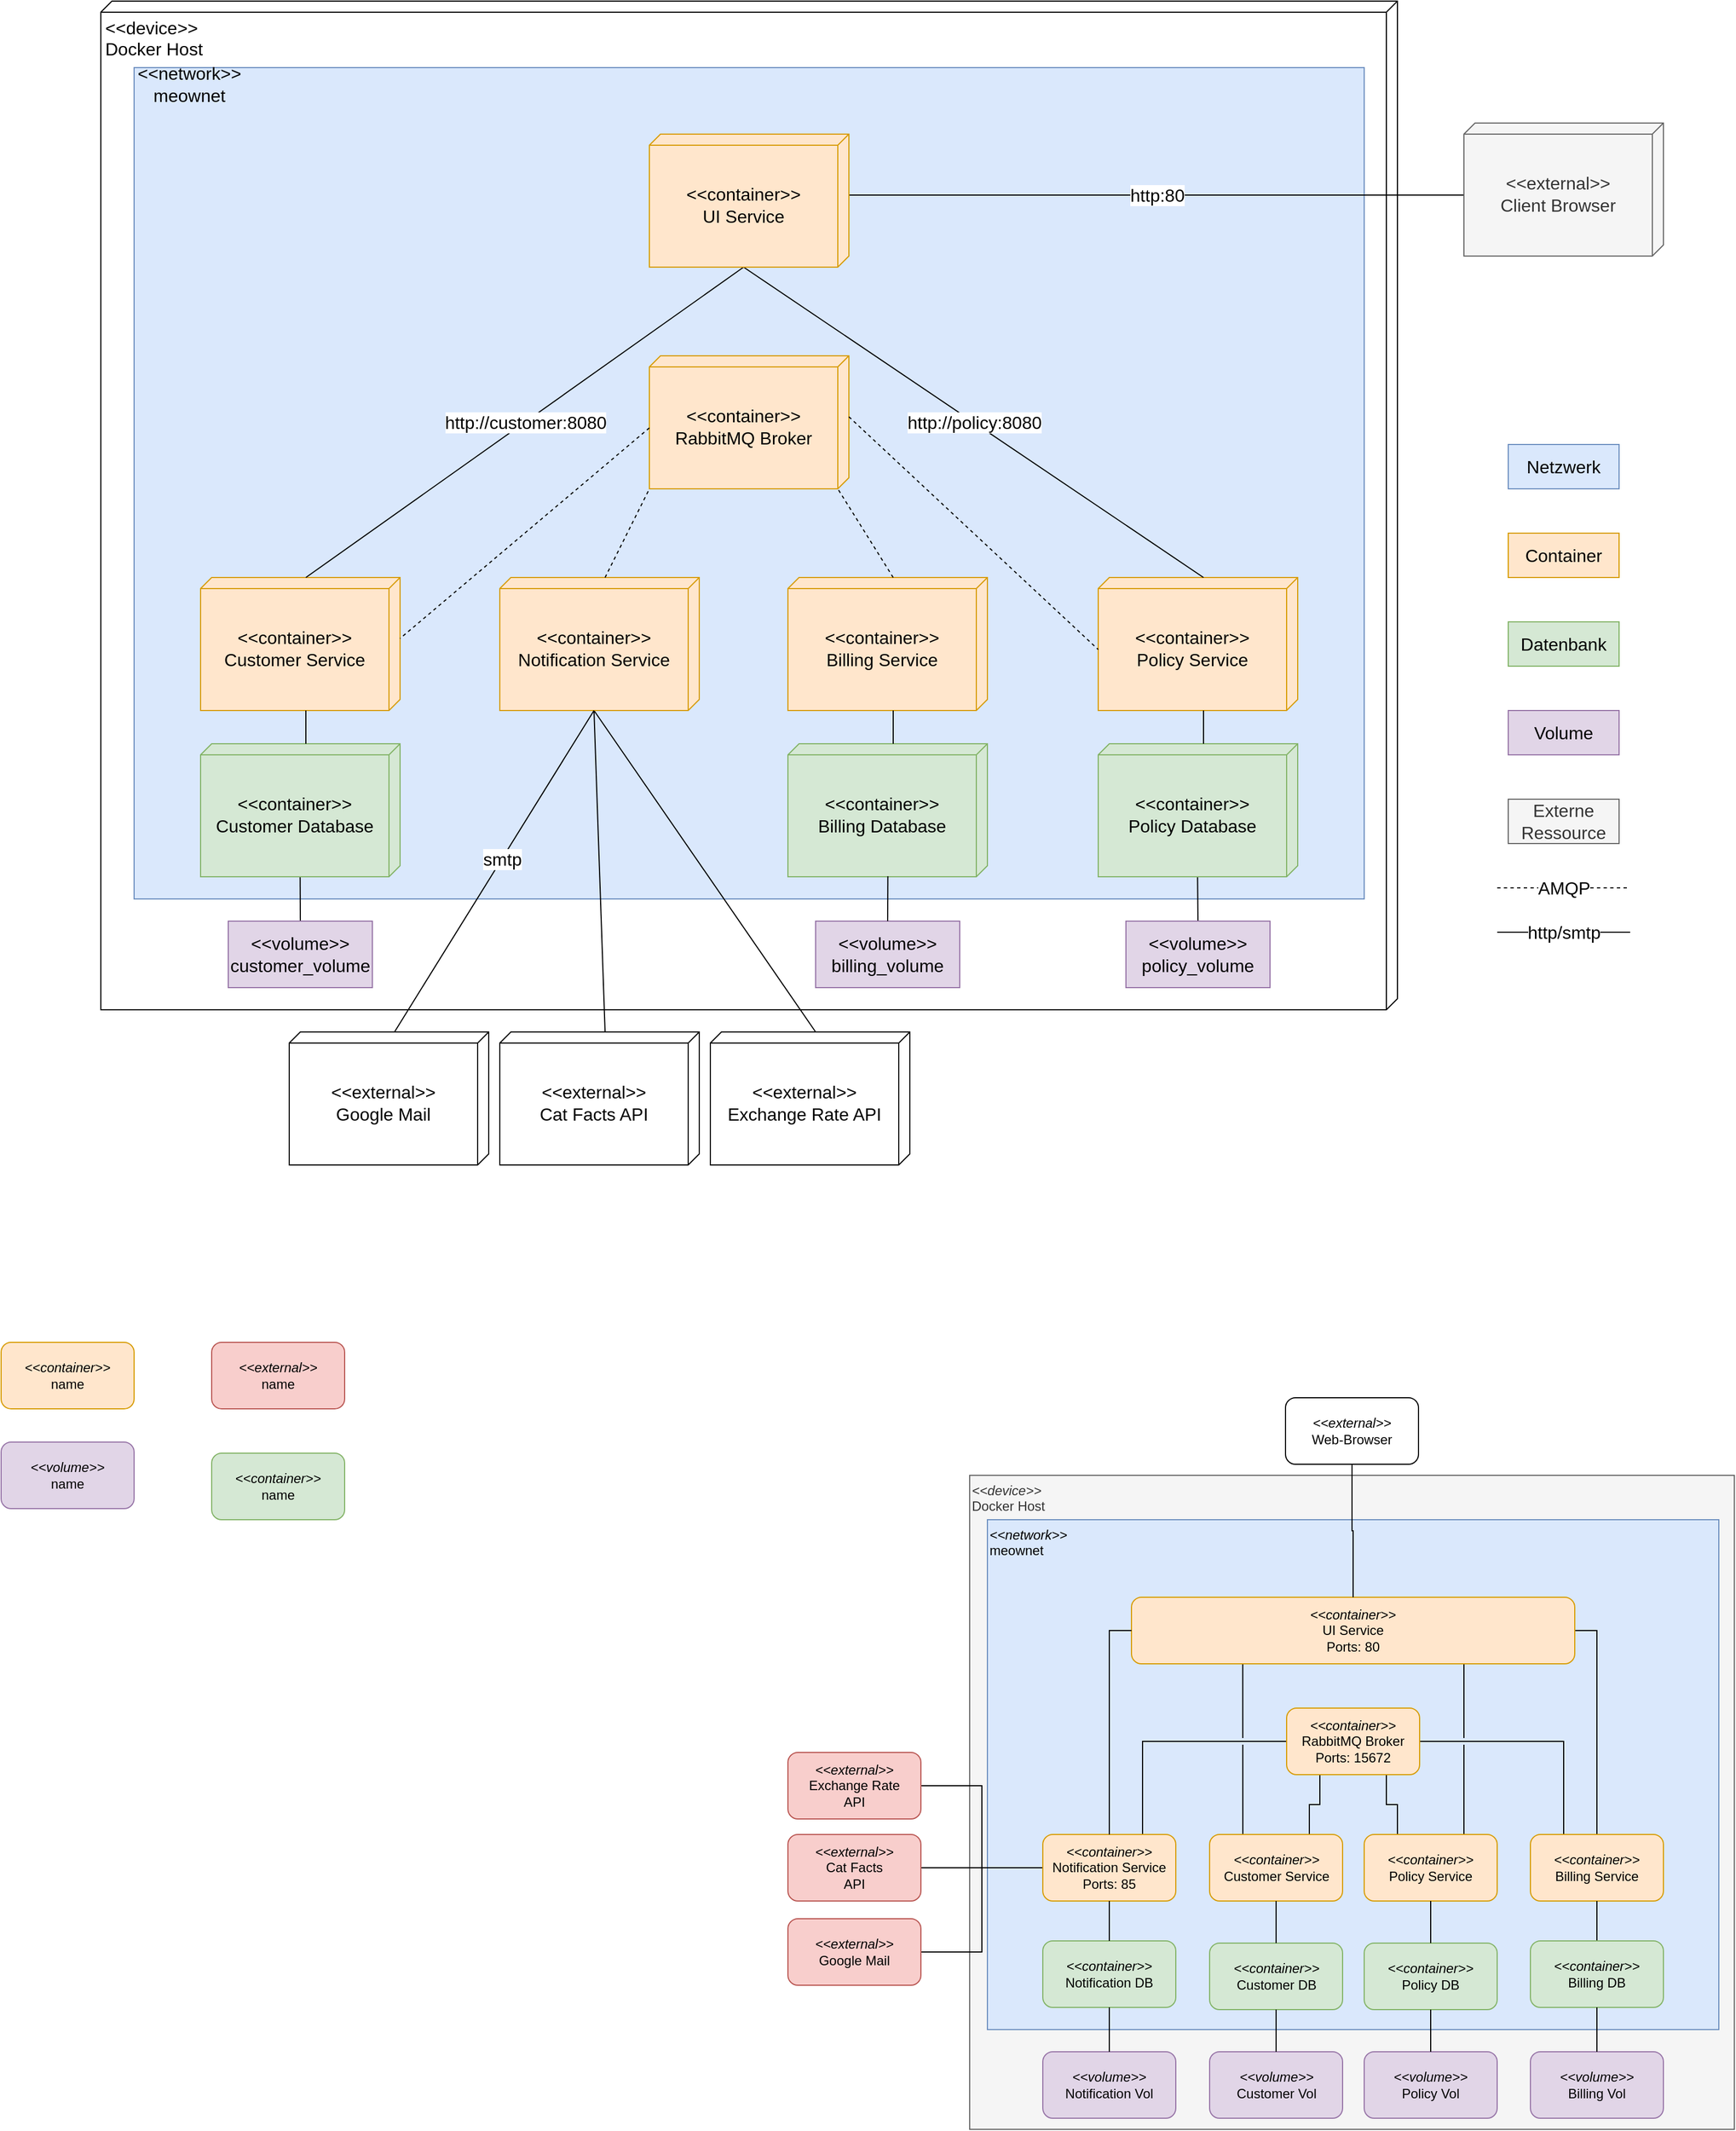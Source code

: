 <mxfile version="21.2.8" type="device">
  <diagram name="Seite-1" id="2SI9y_hgA4a-h4Z2aVPQ">
    <mxGraphModel dx="1134" dy="871" grid="1" gridSize="10" guides="1" tooltips="1" connect="1" arrows="1" fold="1" page="1" pageScale="1" pageWidth="827" pageHeight="1169" math="0" shadow="0">
      <root>
        <mxCell id="0" />
        <mxCell id="1" parent="0" />
        <mxCell id="4aGoIcInDTGEiX25J3Yb-8" value="&lt;i&gt;&amp;lt;&amp;lt;device&amp;gt;&amp;gt;&lt;/i&gt;&lt;br&gt;&lt;div style=&quot;&quot;&gt;&lt;span style=&quot;background-color: initial;&quot;&gt;Docker Host&lt;/span&gt;&lt;/div&gt;" style="rounded=0;whiteSpace=wrap;html=1;verticalAlign=top;align=left;fillColor=#f5f5f5;fontColor=#333333;strokeColor=#666666;" parent="1" vertex="1">
          <mxGeometry x="964" y="1370" width="690" height="590" as="geometry" />
        </mxCell>
        <mxCell id="4aGoIcInDTGEiX25J3Yb-9" value="&amp;lt;&amp;lt;network&amp;gt;&amp;gt;&lt;br&gt;&lt;span style=&quot;font-style: normal;&quot;&gt;meownet&lt;/span&gt;" style="rounded=0;whiteSpace=wrap;html=1;verticalAlign=top;align=left;fontStyle=2;fillColor=#dae8fc;strokeColor=#6c8ebf;" parent="1" vertex="1">
          <mxGeometry x="980" y="1410" width="660" height="460" as="geometry" />
        </mxCell>
        <mxCell id="f1e7C0dC4WR5D6wzMnL6-2" value="&amp;lt;&amp;lt;device&amp;gt;&amp;gt;&lt;br style=&quot;font-size: 16px;&quot;&gt;Docker Host" style="verticalAlign=top;align=left;spacingTop=8;spacingLeft=2;spacingRight=12;shape=cube;size=10;direction=south;fontStyle=0;html=1;whiteSpace=wrap;fontSize=16;" parent="1" vertex="1">
          <mxGeometry x="180" y="40" width="1170" height="910" as="geometry" />
        </mxCell>
        <mxCell id="f1e7C0dC4WR5D6wzMnL6-45" value="" style="group;verticalAlign=middle;fillColor=#dae8fc;strokeColor=#6c8ebf;container=0;labelPosition=left;verticalLabelPosition=middle;align=right;fontSize=16;" parent="1" vertex="1" connectable="0">
          <mxGeometry x="210" y="100" width="1110" height="750" as="geometry" />
        </mxCell>
        <mxCell id="f1e7C0dC4WR5D6wzMnL6-47" style="rounded=0;orthogonalLoop=1;jettySize=auto;html=1;exitX=0.5;exitY=0;exitDx=0;exitDy=0;entryX=1;entryY=0.501;entryDx=0;entryDy=0;entryPerimeter=0;endArrow=none;endFill=0;startSize=6;ignoreEdge=0;orthogonal=0;snapToPoint=0;fontSize=16;" parent="1" source="f1e7C0dC4WR5D6wzMnL6-33" target="f1e7C0dC4WR5D6wzMnL6-8" edge="1">
          <mxGeometry relative="1" as="geometry" />
        </mxCell>
        <mxCell id="f1e7C0dC4WR5D6wzMnL6-33" value="&amp;lt;&amp;lt;volume&amp;gt;&amp;gt;&lt;br style=&quot;font-size: 16px;&quot;&gt;customer_volume" style="rounded=0;whiteSpace=wrap;html=1;fillColor=#e1d5e7;strokeColor=#9673a6;fontSize=16;" parent="1" vertex="1">
          <mxGeometry x="295" y="870" width="130" height="60" as="geometry" />
        </mxCell>
        <mxCell id="f1e7C0dC4WR5D6wzMnL6-46" style="rounded=0;orthogonalLoop=1;jettySize=auto;html=1;exitX=0.5;exitY=0;exitDx=0;exitDy=0;entryX=1.004;entryY=0.502;entryDx=0;entryDy=0;entryPerimeter=0;endArrow=none;endFill=0;fontSize=16;" parent="1" source="f1e7C0dC4WR5D6wzMnL6-34" target="f1e7C0dC4WR5D6wzMnL6-29" edge="1">
          <mxGeometry relative="1" as="geometry" />
        </mxCell>
        <mxCell id="f1e7C0dC4WR5D6wzMnL6-34" value="&amp;lt;&amp;lt;volume&amp;gt;&amp;gt;&lt;br style=&quot;font-size: 16px;&quot;&gt;policy_volume" style="rounded=0;whiteSpace=wrap;html=1;fillColor=#e1d5e7;strokeColor=#9673a6;fontSize=16;" parent="1" vertex="1">
          <mxGeometry x="1105" y="870" width="130" height="60" as="geometry" />
        </mxCell>
        <mxCell id="f1e7C0dC4WR5D6wzMnL6-44" value="http:80" style="edgeStyle=orthogonalEdgeStyle;rounded=0;orthogonalLoop=1;jettySize=auto;html=1;exitX=0;exitY=0;exitDx=65;exitDy=180;exitPerimeter=0;endArrow=none;endFill=0;entryX=0;entryY=0;entryDx=55;entryDy=0;entryPerimeter=0;fontSize=16;" parent="1" source="f1e7C0dC4WR5D6wzMnL6-43" target="f1e7C0dC4WR5D6wzMnL6-39" edge="1">
          <mxGeometry relative="1" as="geometry">
            <mxPoint x="680" y="305" as="targetPoint" />
          </mxGeometry>
        </mxCell>
        <mxCell id="f1e7C0dC4WR5D6wzMnL6-43" value="&amp;lt;&amp;lt;external&amp;gt;&amp;gt;&lt;br style=&quot;font-size: 16px;&quot;&gt;Client Browser" style="verticalAlign=middle;align=center;spacingTop=8;spacingLeft=2;spacingRight=12;shape=cube;size=10;direction=south;fontStyle=0;html=1;whiteSpace=wrap;fillColor=#f5f5f5;fontColor=#333333;strokeColor=#666666;fontSize=16;" parent="1" vertex="1">
          <mxGeometry x="1410" y="150" width="180" height="120" as="geometry" />
        </mxCell>
        <mxCell id="vpBh4w1-Qj-DEDIS3FKt-1" value="" style="group;fontSize=16;" parent="1" vertex="1" connectable="0">
          <mxGeometry x="1450" y="440" width="100" height="360" as="geometry" />
        </mxCell>
        <mxCell id="f1e7C0dC4WR5D6wzMnL6-52" value="Netzwerk" style="rounded=0;whiteSpace=wrap;html=1;fillColor=#dae8fc;strokeColor=#6c8ebf;fontSize=16;" parent="vpBh4w1-Qj-DEDIS3FKt-1" vertex="1">
          <mxGeometry width="100" height="40" as="geometry" />
        </mxCell>
        <mxCell id="f1e7C0dC4WR5D6wzMnL6-53" value="Datenbank" style="rounded=0;whiteSpace=wrap;html=1;fillColor=#d5e8d4;strokeColor=#82b366;fontSize=16;" parent="vpBh4w1-Qj-DEDIS3FKt-1" vertex="1">
          <mxGeometry y="160" width="100" height="40" as="geometry" />
        </mxCell>
        <mxCell id="f1e7C0dC4WR5D6wzMnL6-54" value="Volume" style="rounded=0;whiteSpace=wrap;html=1;fillColor=#e1d5e7;strokeColor=#9673a6;fontSize=16;" parent="vpBh4w1-Qj-DEDIS3FKt-1" vertex="1">
          <mxGeometry y="240" width="100" height="40" as="geometry" />
        </mxCell>
        <mxCell id="f1e7C0dC4WR5D6wzMnL6-55" value="Container" style="rounded=0;whiteSpace=wrap;html=1;fillColor=#ffe6cc;strokeColor=#d79b00;fontSize=16;" parent="vpBh4w1-Qj-DEDIS3FKt-1" vertex="1">
          <mxGeometry y="80" width="100" height="40" as="geometry" />
        </mxCell>
        <mxCell id="f1e7C0dC4WR5D6wzMnL6-56" value="Externe Ressource" style="rounded=0;whiteSpace=wrap;html=1;fillColor=#f5f5f5;strokeColor=#666666;fontColor=#333333;fontSize=16;" parent="vpBh4w1-Qj-DEDIS3FKt-1" vertex="1">
          <mxGeometry y="320" width="100" height="40" as="geometry" />
        </mxCell>
        <mxCell id="f1e7C0dC4WR5D6wzMnL6-26" value="" style="group;fontSize=16;" parent="1" vertex="1" connectable="0">
          <mxGeometry x="270" y="560" width="180" height="270" as="geometry" />
        </mxCell>
        <mxCell id="f1e7C0dC4WR5D6wzMnL6-7" value="&amp;lt;&amp;lt;container&amp;gt;&amp;gt;&lt;br style=&quot;font-size: 16px;&quot;&gt;Customer Service" style="verticalAlign=middle;align=center;spacingTop=8;spacingLeft=2;spacingRight=12;shape=cube;size=10;direction=south;fontStyle=0;html=1;whiteSpace=wrap;fillColor=#ffe6cc;strokeColor=#d79b00;fontSize=16;" parent="f1e7C0dC4WR5D6wzMnL6-26" vertex="1">
          <mxGeometry width="180" height="120" as="geometry" />
        </mxCell>
        <mxCell id="f1e7C0dC4WR5D6wzMnL6-8" value="&amp;lt;&amp;lt;container&amp;gt;&amp;gt;&lt;br style=&quot;font-size: 16px;&quot;&gt;Customer Database" style="verticalAlign=middle;align=center;spacingTop=8;spacingLeft=2;spacingRight=12;shape=cube;size=10;direction=south;fontStyle=0;html=1;whiteSpace=wrap;fillColor=#d5e8d4;strokeColor=#82b366;fontSize=16;" parent="f1e7C0dC4WR5D6wzMnL6-26" vertex="1">
          <mxGeometry y="150" width="180" height="120" as="geometry" />
        </mxCell>
        <mxCell id="f1e7C0dC4WR5D6wzMnL6-24" value="" style="endArrow=none;html=1;rounded=0;exitX=0;exitY=0;exitDx=0;exitDy=85;exitPerimeter=0;fontSize=16;" parent="f1e7C0dC4WR5D6wzMnL6-26" source="f1e7C0dC4WR5D6wzMnL6-8" edge="1">
          <mxGeometry width="50" height="50" relative="1" as="geometry">
            <mxPoint x="110" y="380" as="sourcePoint" />
            <mxPoint x="95" y="120" as="targetPoint" />
          </mxGeometry>
        </mxCell>
        <mxCell id="f1e7C0dC4WR5D6wzMnL6-27" value="" style="group;fontSize=16;" parent="1" vertex="1" connectable="0">
          <mxGeometry x="1080" y="560" width="180" height="270" as="geometry" />
        </mxCell>
        <mxCell id="f1e7C0dC4WR5D6wzMnL6-28" value="&amp;lt;&amp;lt;container&amp;gt;&amp;gt;&lt;br style=&quot;font-size: 16px;&quot;&gt;Policy Service" style="verticalAlign=middle;align=center;spacingTop=8;spacingLeft=2;spacingRight=12;shape=cube;size=10;direction=south;fontStyle=0;html=1;whiteSpace=wrap;fillColor=#ffe6cc;strokeColor=#d79b00;fontSize=16;" parent="f1e7C0dC4WR5D6wzMnL6-27" vertex="1">
          <mxGeometry width="180" height="120" as="geometry" />
        </mxCell>
        <mxCell id="f1e7C0dC4WR5D6wzMnL6-29" value="&amp;lt;&amp;lt;container&amp;gt;&amp;gt;&lt;br style=&quot;font-size: 16px;&quot;&gt;Policy Database" style="verticalAlign=middle;align=center;spacingTop=8;spacingLeft=2;spacingRight=12;shape=cube;size=10;direction=south;fontStyle=0;html=1;whiteSpace=wrap;fillColor=#d5e8d4;strokeColor=#82b366;fontSize=16;" parent="f1e7C0dC4WR5D6wzMnL6-27" vertex="1">
          <mxGeometry y="150" width="180" height="120" as="geometry" />
        </mxCell>
        <mxCell id="f1e7C0dC4WR5D6wzMnL6-30" value="" style="endArrow=none;html=1;rounded=0;exitX=0;exitY=0;exitDx=0;exitDy=85;exitPerimeter=0;fontSize=16;" parent="f1e7C0dC4WR5D6wzMnL6-27" source="f1e7C0dC4WR5D6wzMnL6-29" edge="1">
          <mxGeometry width="50" height="50" relative="1" as="geometry">
            <mxPoint x="110" y="380" as="sourcePoint" />
            <mxPoint x="95" y="120" as="targetPoint" />
          </mxGeometry>
        </mxCell>
        <mxCell id="f1e7C0dC4WR5D6wzMnL6-40" value="http://customer:8080" style="orthogonalLoop=1;jettySize=auto;html=1;exitX=0;exitY=0;exitDx=120;exitDy=95;exitPerimeter=0;entryX=0;entryY=0;entryDx=0;entryDy=85;entryPerimeter=0;rounded=0;endArrow=none;endFill=0;fontSize=16;" parent="1" source="f1e7C0dC4WR5D6wzMnL6-39" target="f1e7C0dC4WR5D6wzMnL6-7" edge="1">
          <mxGeometry relative="1" as="geometry" />
        </mxCell>
        <mxCell id="f1e7C0dC4WR5D6wzMnL6-41" value="http://policy:8080" style="rounded=0;orthogonalLoop=1;jettySize=auto;html=1;exitX=0;exitY=0;exitDx=120;exitDy=95;exitPerimeter=0;entryX=0;entryY=0;entryDx=0;entryDy=85;entryPerimeter=0;endArrow=none;endFill=0;fontSize=16;" parent="1" source="f1e7C0dC4WR5D6wzMnL6-39" target="f1e7C0dC4WR5D6wzMnL6-28" edge="1">
          <mxGeometry relative="1" as="geometry" />
        </mxCell>
        <mxCell id="f1e7C0dC4WR5D6wzMnL6-39" value="&amp;lt;&amp;lt;container&amp;gt;&amp;gt;&lt;br style=&quot;font-size: 16px;&quot;&gt;UI Service" style="verticalAlign=middle;align=center;spacingTop=8;spacingLeft=2;spacingRight=12;shape=cube;size=10;direction=south;fontStyle=0;html=1;whiteSpace=wrap;fillColor=#ffe6cc;strokeColor=#d79b00;fontSize=16;" parent="1" vertex="1">
          <mxGeometry x="675" y="160" width="180" height="120" as="geometry" />
        </mxCell>
        <mxCell id="vpBh4w1-Qj-DEDIS3FKt-3" value="&amp;lt;&amp;lt;container&amp;gt;&amp;gt;&lt;br style=&quot;font-size: 16px;&quot;&gt;RabbitMQ Broker" style="verticalAlign=middle;align=center;spacingTop=8;spacingLeft=2;spacingRight=12;shape=cube;size=10;direction=south;fontStyle=0;html=1;whiteSpace=wrap;fillColor=#ffe6cc;strokeColor=#d79b00;fontSize=16;" parent="1" vertex="1">
          <mxGeometry x="675" y="360" width="180" height="120" as="geometry" />
        </mxCell>
        <mxCell id="vpBh4w1-Qj-DEDIS3FKt-6" value="" style="endArrow=none;html=1;rounded=0;exitX=0;exitY=0;exitDx=65;exitDy=180;exitPerimeter=0;entryX=0;entryY=0;entryDx=55;entryDy=0;entryPerimeter=0;dashed=1;fontSize=16;" parent="1" source="vpBh4w1-Qj-DEDIS3FKt-3" target="f1e7C0dC4WR5D6wzMnL6-7" edge="1">
          <mxGeometry width="50" height="50" relative="1" as="geometry">
            <mxPoint x="1020" y="580" as="sourcePoint" />
            <mxPoint x="1070" y="530" as="targetPoint" />
          </mxGeometry>
        </mxCell>
        <mxCell id="vpBh4w1-Qj-DEDIS3FKt-7" value="" style="endArrow=none;html=1;rounded=0;exitX=0;exitY=0;exitDx=55;exitDy=0;exitPerimeter=0;entryX=0;entryY=0;entryDx=65;entryDy=180;entryPerimeter=0;dashed=1;fontSize=16;" parent="1" source="vpBh4w1-Qj-DEDIS3FKt-3" target="f1e7C0dC4WR5D6wzMnL6-28" edge="1">
          <mxGeometry width="50" height="50" relative="1" as="geometry">
            <mxPoint x="1020" y="580" as="sourcePoint" />
            <mxPoint x="1070" y="530" as="targetPoint" />
          </mxGeometry>
        </mxCell>
        <mxCell id="4aGoIcInDTGEiX25J3Yb-3" style="rounded=0;orthogonalLoop=1;jettySize=auto;html=1;exitX=0;exitY=0;exitDx=120;exitDy=95;exitPerimeter=0;entryX=0;entryY=0;entryDx=0;entryDy=85;entryPerimeter=0;endArrow=none;endFill=0;" parent="1" source="vpBh4w1-Qj-DEDIS3FKt-9" target="4aGoIcInDTGEiX25J3Yb-1" edge="1">
          <mxGeometry relative="1" as="geometry" />
        </mxCell>
        <mxCell id="4aGoIcInDTGEiX25J3Yb-4" style="rounded=0;orthogonalLoop=1;jettySize=auto;html=1;exitX=0;exitY=0;exitDx=120;exitDy=95;exitPerimeter=0;entryX=0;entryY=0;entryDx=0;entryDy=85;entryPerimeter=0;endArrow=none;endFill=0;" parent="1" source="vpBh4w1-Qj-DEDIS3FKt-9" target="4aGoIcInDTGEiX25J3Yb-2" edge="1">
          <mxGeometry relative="1" as="geometry" />
        </mxCell>
        <mxCell id="vpBh4w1-Qj-DEDIS3FKt-9" value="&amp;lt;&amp;lt;container&amp;gt;&amp;gt;&lt;br style=&quot;font-size: 16px;&quot;&gt;Notification Service" style="verticalAlign=middle;align=center;spacingTop=8;spacingLeft=2;spacingRight=12;shape=cube;size=10;direction=south;fontStyle=0;html=1;whiteSpace=wrap;fillColor=#ffe6cc;strokeColor=#d79b00;fontSize=16;" parent="1" vertex="1">
          <mxGeometry x="540" y="560" width="180" height="120" as="geometry" />
        </mxCell>
        <mxCell id="vpBh4w1-Qj-DEDIS3FKt-10" value="" style="group;fontSize=16;" parent="1" vertex="1" connectable="0">
          <mxGeometry x="800" y="560" width="180" height="270" as="geometry" />
        </mxCell>
        <mxCell id="vpBh4w1-Qj-DEDIS3FKt-11" value="&amp;lt;&amp;lt;container&amp;gt;&amp;gt;&lt;br style=&quot;font-size: 16px;&quot;&gt;Billing Service" style="verticalAlign=middle;align=center;spacingTop=8;spacingLeft=2;spacingRight=12;shape=cube;size=10;direction=south;fontStyle=0;html=1;whiteSpace=wrap;fillColor=#ffe6cc;strokeColor=#d79b00;fontSize=16;" parent="vpBh4w1-Qj-DEDIS3FKt-10" vertex="1">
          <mxGeometry width="180" height="120" as="geometry" />
        </mxCell>
        <mxCell id="vpBh4w1-Qj-DEDIS3FKt-12" value="&amp;lt;&amp;lt;container&amp;gt;&amp;gt;&lt;br style=&quot;font-size: 16px;&quot;&gt;Billing Database" style="verticalAlign=middle;align=center;spacingTop=8;spacingLeft=2;spacingRight=12;shape=cube;size=10;direction=south;fontStyle=0;html=1;whiteSpace=wrap;fillColor=#d5e8d4;strokeColor=#82b366;fontSize=16;" parent="vpBh4w1-Qj-DEDIS3FKt-10" vertex="1">
          <mxGeometry y="150" width="180" height="120" as="geometry" />
        </mxCell>
        <mxCell id="vpBh4w1-Qj-DEDIS3FKt-13" value="" style="endArrow=none;html=1;rounded=0;exitX=0;exitY=0;exitDx=0;exitDy=85;exitPerimeter=0;fontSize=16;" parent="vpBh4w1-Qj-DEDIS3FKt-10" source="vpBh4w1-Qj-DEDIS3FKt-12" edge="1">
          <mxGeometry width="50" height="50" relative="1" as="geometry">
            <mxPoint x="110" y="380" as="sourcePoint" />
            <mxPoint x="95" y="120" as="targetPoint" />
          </mxGeometry>
        </mxCell>
        <mxCell id="vpBh4w1-Qj-DEDIS3FKt-14" value="" style="endArrow=none;html=1;rounded=0;entryX=1;entryY=1;entryDx=0;entryDy=0;entryPerimeter=0;exitX=0;exitY=0;exitDx=0;exitDy=85;exitPerimeter=0;dashed=1;fontSize=16;" parent="1" source="vpBh4w1-Qj-DEDIS3FKt-9" target="vpBh4w1-Qj-DEDIS3FKt-3" edge="1">
          <mxGeometry width="50" height="50" relative="1" as="geometry">
            <mxPoint x="1050" y="720" as="sourcePoint" />
            <mxPoint x="1100" y="670" as="targetPoint" />
            <Array as="points" />
          </mxGeometry>
        </mxCell>
        <mxCell id="vpBh4w1-Qj-DEDIS3FKt-15" value="" style="endArrow=none;html=1;rounded=0;entryX=0;entryY=0;entryDx=120.0;entryDy=10;entryPerimeter=0;exitX=0;exitY=0;exitDx=0;exitDy=85;exitPerimeter=0;dashed=1;fontSize=16;" parent="1" source="vpBh4w1-Qj-DEDIS3FKt-11" target="vpBh4w1-Qj-DEDIS3FKt-3" edge="1">
          <mxGeometry width="50" height="50" relative="1" as="geometry">
            <mxPoint x="1050" y="720" as="sourcePoint" />
            <mxPoint x="1100" y="670" as="targetPoint" />
          </mxGeometry>
        </mxCell>
        <mxCell id="vpBh4w1-Qj-DEDIS3FKt-18" value="http/smtp" style="rounded=0;orthogonalLoop=1;jettySize=auto;html=1;endArrow=none;endFill=0;fontSize=16;" parent="1" edge="1">
          <mxGeometry relative="1" as="geometry">
            <mxPoint x="1440" y="880" as="sourcePoint" />
            <mxPoint x="1560" y="880" as="targetPoint" />
          </mxGeometry>
        </mxCell>
        <mxCell id="vpBh4w1-Qj-DEDIS3FKt-19" value="AMQP" style="rounded=0;orthogonalLoop=1;jettySize=auto;html=1;endArrow=none;endFill=0;dashed=1;fontSize=16;" parent="1" edge="1">
          <mxGeometry relative="1" as="geometry">
            <mxPoint x="1440" y="840" as="sourcePoint" />
            <mxPoint x="1560" y="840" as="targetPoint" />
          </mxGeometry>
        </mxCell>
        <mxCell id="vpBh4w1-Qj-DEDIS3FKt-20" value="&amp;lt;&amp;lt;volume&amp;gt;&amp;gt;&lt;br style=&quot;font-size: 16px;&quot;&gt;billing_volume" style="rounded=0;whiteSpace=wrap;html=1;fillColor=#e1d5e7;strokeColor=#9673a6;fontSize=16;" parent="1" vertex="1">
          <mxGeometry x="825" y="870" width="130" height="60" as="geometry" />
        </mxCell>
        <mxCell id="vpBh4w1-Qj-DEDIS3FKt-21" value="" style="endArrow=none;html=1;rounded=0;exitX=0.5;exitY=0;exitDx=0;exitDy=0;entryX=0.996;entryY=0.499;entryDx=0;entryDy=0;entryPerimeter=0;fontSize=16;" parent="1" source="vpBh4w1-Qj-DEDIS3FKt-20" target="vpBh4w1-Qj-DEDIS3FKt-12" edge="1">
          <mxGeometry width="50" height="50" relative="1" as="geometry">
            <mxPoint x="1030" y="670" as="sourcePoint" />
            <mxPoint x="1080" y="620" as="targetPoint" />
          </mxGeometry>
        </mxCell>
        <mxCell id="vpBh4w1-Qj-DEDIS3FKt-22" value="&amp;lt;&amp;lt;external&amp;gt;&amp;gt;&lt;br style=&quot;font-size: 16px;&quot;&gt;Google Mail" style="verticalAlign=middle;align=center;spacingTop=8;spacingLeft=2;spacingRight=12;shape=cube;size=10;direction=south;fontStyle=0;html=1;whiteSpace=wrap;fontSize=16;" parent="1" vertex="1">
          <mxGeometry x="350" y="970" width="180" height="120" as="geometry" />
        </mxCell>
        <mxCell id="vpBh4w1-Qj-DEDIS3FKt-23" value="" style="endArrow=none;html=1;rounded=0;exitX=0;exitY=0;exitDx=0;exitDy=85;exitPerimeter=0;entryX=0;entryY=0;entryDx=120;entryDy=95;entryPerimeter=0;fontSize=16;" parent="1" source="vpBh4w1-Qj-DEDIS3FKt-22" target="vpBh4w1-Qj-DEDIS3FKt-9" edge="1">
          <mxGeometry width="50" height="50" relative="1" as="geometry">
            <mxPoint x="1030" y="740" as="sourcePoint" />
            <mxPoint x="1080" y="690" as="targetPoint" />
          </mxGeometry>
        </mxCell>
        <mxCell id="vpBh4w1-Qj-DEDIS3FKt-24" value="smtp" style="edgeLabel;html=1;align=center;verticalAlign=middle;resizable=0;points=[];fontSize=16;" parent="vpBh4w1-Qj-DEDIS3FKt-23" vertex="1" connectable="0">
          <mxGeometry x="0.084" y="1" relative="1" as="geometry">
            <mxPoint y="1" as="offset" />
          </mxGeometry>
        </mxCell>
        <mxCell id="2MZ5Zi92G6Qlqgab8VsD-1" value="&amp;lt;&amp;lt;network&amp;gt;&amp;gt;&lt;br style=&quot;font-size: 16px;&quot;&gt;meownet" style="text;html=1;strokeColor=none;fillColor=none;align=center;verticalAlign=middle;whiteSpace=wrap;rounded=0;fontSize=16;" parent="1" vertex="1">
          <mxGeometry x="230" y="100" width="60" height="30" as="geometry" />
        </mxCell>
        <mxCell id="4aGoIcInDTGEiX25J3Yb-1" value="&amp;lt;&amp;lt;external&amp;gt;&amp;gt;&lt;br style=&quot;font-size: 16px;&quot;&gt;Cat Facts API" style="verticalAlign=middle;align=center;spacingTop=8;spacingLeft=2;spacingRight=12;shape=cube;size=10;direction=south;fontStyle=0;html=1;whiteSpace=wrap;fontSize=16;" parent="1" vertex="1">
          <mxGeometry x="540" y="970" width="180" height="120" as="geometry" />
        </mxCell>
        <mxCell id="4aGoIcInDTGEiX25J3Yb-2" value="&amp;lt;&amp;lt;external&amp;gt;&amp;gt;&lt;br style=&quot;font-size: 16px;&quot;&gt;Exchange Rate API" style="verticalAlign=middle;align=center;spacingTop=8;spacingLeft=2;spacingRight=12;shape=cube;size=10;direction=south;fontStyle=0;html=1;whiteSpace=wrap;fontSize=16;" parent="1" vertex="1">
          <mxGeometry x="730" y="970" width="180" height="120" as="geometry" />
        </mxCell>
        <mxCell id="4aGoIcInDTGEiX25J3Yb-5" value="&lt;i&gt;&amp;lt;&amp;lt;container&amp;gt;&amp;gt;&lt;/i&gt;&lt;br&gt;name" style="rounded=1;whiteSpace=wrap;html=1;fillColor=#ffe6cc;strokeColor=#d79b00;" parent="1" vertex="1">
          <mxGeometry x="90" y="1250" width="120" height="60" as="geometry" />
        </mxCell>
        <mxCell id="4aGoIcInDTGEiX25J3Yb-6" value="&lt;i&gt;&amp;lt;&amp;lt;volume&amp;gt;&amp;gt;&lt;/i&gt;&lt;br&gt;name" style="rounded=1;whiteSpace=wrap;html=1;fillColor=#e1d5e7;strokeColor=#9673a6;" parent="1" vertex="1">
          <mxGeometry x="90" y="1340" width="120" height="60" as="geometry" />
        </mxCell>
        <mxCell id="4aGoIcInDTGEiX25J3Yb-7" value="&lt;i&gt;&amp;lt;&amp;lt;external&amp;gt;&amp;gt;&lt;/i&gt;&lt;br&gt;name" style="rounded=1;whiteSpace=wrap;html=1;fillColor=#f8cecc;strokeColor=#b85450;" parent="1" vertex="1">
          <mxGeometry x="280" y="1250" width="120" height="60" as="geometry" />
        </mxCell>
        <mxCell id="FZPOp7BW7CTpx6a_k1Ro-21" style="edgeStyle=orthogonalEdgeStyle;rounded=0;orthogonalLoop=1;jettySize=auto;html=1;exitX=0;exitY=0.5;exitDx=0;exitDy=0;entryX=0.75;entryY=0;entryDx=0;entryDy=0;endArrow=none;endFill=0;jumpStyle=gap;" edge="1" parent="1" source="4aGoIcInDTGEiX25J3Yb-14" target="4aGoIcInDTGEiX25J3Yb-16">
          <mxGeometry relative="1" as="geometry" />
        </mxCell>
        <mxCell id="FZPOp7BW7CTpx6a_k1Ro-22" style="edgeStyle=orthogonalEdgeStyle;rounded=0;orthogonalLoop=1;jettySize=auto;html=1;exitX=1;exitY=0.5;exitDx=0;exitDy=0;entryX=0.25;entryY=0;entryDx=0;entryDy=0;endArrow=none;endFill=0;" edge="1" parent="1" source="4aGoIcInDTGEiX25J3Yb-14" target="4aGoIcInDTGEiX25J3Yb-10">
          <mxGeometry relative="1" as="geometry" />
        </mxCell>
        <mxCell id="FZPOp7BW7CTpx6a_k1Ro-23" style="rounded=0;orthogonalLoop=1;jettySize=auto;html=1;exitX=0.25;exitY=1;exitDx=0;exitDy=0;entryX=0.75;entryY=0;entryDx=0;entryDy=0;endArrow=none;endFill=0;edgeStyle=orthogonalEdgeStyle;" edge="1" parent="1" source="4aGoIcInDTGEiX25J3Yb-14" target="4aGoIcInDTGEiX25J3Yb-11">
          <mxGeometry relative="1" as="geometry" />
        </mxCell>
        <mxCell id="FZPOp7BW7CTpx6a_k1Ro-25" style="rounded=0;orthogonalLoop=1;jettySize=auto;html=1;exitX=0.75;exitY=1;exitDx=0;exitDy=0;entryX=0.25;entryY=0;entryDx=0;entryDy=0;endArrow=none;endFill=0;edgeStyle=orthogonalEdgeStyle;" edge="1" parent="1" source="4aGoIcInDTGEiX25J3Yb-14" target="4aGoIcInDTGEiX25J3Yb-12">
          <mxGeometry relative="1" as="geometry" />
        </mxCell>
        <mxCell id="4aGoIcInDTGEiX25J3Yb-14" value="&lt;i&gt;&amp;lt;&amp;lt;container&amp;gt;&amp;gt;&lt;/i&gt;&lt;br&gt;RabbitMQ Broker&lt;br&gt;Ports: 15672" style="rounded=1;whiteSpace=wrap;html=1;fillColor=#ffe6cc;strokeColor=#d79b00;" parent="1" vertex="1">
          <mxGeometry x="1250" y="1580" width="120" height="60" as="geometry" />
        </mxCell>
        <mxCell id="FZPOp7BW7CTpx6a_k1Ro-3" style="edgeStyle=orthogonalEdgeStyle;rounded=0;orthogonalLoop=1;jettySize=auto;html=1;exitX=1;exitY=0.5;exitDx=0;exitDy=0;entryX=0.5;entryY=0;entryDx=0;entryDy=0;endArrow=none;endFill=0;" edge="1" parent="1" source="4aGoIcInDTGEiX25J3Yb-15" target="4aGoIcInDTGEiX25J3Yb-10">
          <mxGeometry relative="1" as="geometry" />
        </mxCell>
        <mxCell id="FZPOp7BW7CTpx6a_k1Ro-4" style="rounded=0;orthogonalLoop=1;jettySize=auto;html=1;exitX=0.251;exitY=1;exitDx=0;exitDy=0;entryX=0.25;entryY=0;entryDx=0;entryDy=0;orthogonal=0;enumerate=0;noJump=0;exitPerimeter=0;endArrow=none;endFill=0;jumpStyle=gap;" edge="1" parent="1" source="4aGoIcInDTGEiX25J3Yb-15" target="4aGoIcInDTGEiX25J3Yb-11">
          <mxGeometry relative="1" as="geometry" />
        </mxCell>
        <mxCell id="FZPOp7BW7CTpx6a_k1Ro-5" style="rounded=0;orthogonalLoop=1;jettySize=auto;html=1;exitX=0.75;exitY=1;exitDx=0;exitDy=0;entryX=0.75;entryY=0;entryDx=0;entryDy=0;endArrow=none;endFill=0;noJump=0;flowAnimation=0;ignoreEdge=0;comic=0;elbow=vertical;shadow=0;jumpStyle=gap;" edge="1" parent="1" source="4aGoIcInDTGEiX25J3Yb-15" target="4aGoIcInDTGEiX25J3Yb-12">
          <mxGeometry relative="1" as="geometry" />
        </mxCell>
        <mxCell id="4aGoIcInDTGEiX25J3Yb-15" value="&lt;i&gt;&amp;lt;&amp;lt;container&amp;gt;&amp;gt;&lt;/i&gt;&lt;br&gt;UI Service&lt;br&gt;Ports: 80" style="rounded=1;whiteSpace=wrap;html=1;fillColor=#ffe6cc;strokeColor=#d79b00;" parent="1" vertex="1">
          <mxGeometry x="1110" y="1480" width="400" height="60" as="geometry" />
        </mxCell>
        <mxCell id="4aGoIcInDTGEiX25J3Yb-19" value="&lt;i&gt;&amp;lt;&amp;lt;container&amp;gt;&amp;gt;&lt;/i&gt;&lt;br&gt;name" style="rounded=1;whiteSpace=wrap;html=1;fillColor=#d5e8d4;strokeColor=#82b366;" parent="1" vertex="1">
          <mxGeometry x="280" y="1350" width="120" height="60" as="geometry" />
        </mxCell>
        <mxCell id="FZPOp7BW7CTpx6a_k1Ro-8" style="edgeStyle=orthogonalEdgeStyle;rounded=0;orthogonalLoop=1;jettySize=auto;html=1;exitX=1;exitY=0.5;exitDx=0;exitDy=0;entryX=0;entryY=0.5;entryDx=0;entryDy=0;endArrow=none;endFill=0;" edge="1" parent="1" source="4aGoIcInDTGEiX25J3Yb-26" target="4aGoIcInDTGEiX25J3Yb-16">
          <mxGeometry relative="1" as="geometry">
            <mxPoint x="950" y="1650.588" as="targetPoint" />
          </mxGeometry>
        </mxCell>
        <mxCell id="FZPOp7BW7CTpx6a_k1Ro-6" style="edgeStyle=orthogonalEdgeStyle;rounded=0;orthogonalLoop=1;jettySize=auto;html=1;exitX=1;exitY=0.5;exitDx=0;exitDy=0;entryX=0;entryY=0.5;entryDx=0;entryDy=0;endArrow=none;endFill=0;" edge="1" parent="1" source="4aGoIcInDTGEiX25J3Yb-27" target="4aGoIcInDTGEiX25J3Yb-16">
          <mxGeometry relative="1" as="geometry" />
        </mxCell>
        <mxCell id="FZPOp7BW7CTpx6a_k1Ro-7" style="edgeStyle=orthogonalEdgeStyle;rounded=0;orthogonalLoop=1;jettySize=auto;html=1;exitX=1;exitY=0.5;exitDx=0;exitDy=0;entryX=0;entryY=0.5;entryDx=0;entryDy=0;endArrow=none;endFill=0;" edge="1" parent="1" source="4aGoIcInDTGEiX25J3Yb-28" target="4aGoIcInDTGEiX25J3Yb-16">
          <mxGeometry relative="1" as="geometry" />
        </mxCell>
        <mxCell id="4aGoIcInDTGEiX25J3Yb-41" value="" style="group" parent="1" vertex="1" connectable="0">
          <mxGeometry x="1030" y="1694" width="120" height="256" as="geometry" />
        </mxCell>
        <mxCell id="4aGoIcInDTGEiX25J3Yb-29" value="&lt;i&gt;&amp;lt;&amp;lt;volume&amp;gt;&amp;gt;&lt;/i&gt;&lt;br&gt;Notification Vol" style="rounded=1;whiteSpace=wrap;html=1;fillColor=#e1d5e7;strokeColor=#9673a6;" parent="4aGoIcInDTGEiX25J3Yb-41" vertex="1">
          <mxGeometry y="196" width="120" height="60" as="geometry" />
        </mxCell>
        <mxCell id="4aGoIcInDTGEiX25J3Yb-16" value="&lt;i&gt;&amp;lt;&amp;lt;container&amp;gt;&amp;gt;&lt;/i&gt;&lt;br&gt;Notification Service&lt;br&gt;Ports: 85" style="rounded=1;whiteSpace=wrap;html=1;fillColor=#ffe6cc;strokeColor=#d79b00;" parent="4aGoIcInDTGEiX25J3Yb-41" vertex="1">
          <mxGeometry width="120" height="60" as="geometry" />
        </mxCell>
        <mxCell id="4aGoIcInDTGEiX25J3Yb-21" value="&lt;i&gt;&amp;lt;&amp;lt;container&amp;gt;&amp;gt;&lt;/i&gt;&lt;br&gt;Notification DB" style="rounded=1;whiteSpace=wrap;html=1;fillColor=#d5e8d4;strokeColor=#82b366;" parent="4aGoIcInDTGEiX25J3Yb-41" vertex="1">
          <mxGeometry y="96" width="120" height="60" as="geometry" />
        </mxCell>
        <mxCell id="4aGoIcInDTGEiX25J3Yb-39" style="edgeStyle=orthogonalEdgeStyle;rounded=0;orthogonalLoop=1;jettySize=auto;html=1;exitX=0.5;exitY=1;exitDx=0;exitDy=0;entryX=0.5;entryY=0;entryDx=0;entryDy=0;endArrow=none;endFill=0;" parent="4aGoIcInDTGEiX25J3Yb-41" source="4aGoIcInDTGEiX25J3Yb-21" target="4aGoIcInDTGEiX25J3Yb-29" edge="1">
          <mxGeometry relative="1" as="geometry" />
        </mxCell>
        <mxCell id="4aGoIcInDTGEiX25J3Yb-38" style="edgeStyle=orthogonalEdgeStyle;rounded=0;orthogonalLoop=1;jettySize=auto;html=1;exitX=0.5;exitY=1;exitDx=0;exitDy=0;entryX=0.5;entryY=0;entryDx=0;entryDy=0;endArrow=none;endFill=0;" parent="4aGoIcInDTGEiX25J3Yb-41" source="4aGoIcInDTGEiX25J3Yb-16" target="4aGoIcInDTGEiX25J3Yb-21" edge="1">
          <mxGeometry relative="1" as="geometry" />
        </mxCell>
        <mxCell id="FZPOp7BW7CTpx6a_k1Ro-2" style="edgeStyle=orthogonalEdgeStyle;rounded=0;orthogonalLoop=1;jettySize=auto;html=1;exitX=0;exitY=0.5;exitDx=0;exitDy=0;entryX=0.5;entryY=0;entryDx=0;entryDy=0;endArrow=none;endFill=0;" edge="1" parent="1" source="4aGoIcInDTGEiX25J3Yb-15" target="4aGoIcInDTGEiX25J3Yb-16">
          <mxGeometry relative="1" as="geometry">
            <mxPoint x="1110" y="1764" as="sourcePoint" />
            <mxPoint x="1110" y="1800" as="targetPoint" />
          </mxGeometry>
        </mxCell>
        <mxCell id="FZPOp7BW7CTpx6a_k1Ro-10" style="edgeStyle=orthogonalEdgeStyle;rounded=0;orthogonalLoop=1;jettySize=auto;html=1;exitX=0.5;exitY=1;exitDx=0;exitDy=0;entryX=0.5;entryY=0;entryDx=0;entryDy=0;endArrow=none;endFill=0;" edge="1" parent="1" source="FZPOp7BW7CTpx6a_k1Ro-9" target="4aGoIcInDTGEiX25J3Yb-15">
          <mxGeometry relative="1" as="geometry" />
        </mxCell>
        <mxCell id="FZPOp7BW7CTpx6a_k1Ro-9" value="&lt;i&gt;&amp;lt;&amp;lt;external&amp;gt;&amp;gt;&lt;/i&gt;&lt;br&gt;Web-Browser" style="rounded=1;whiteSpace=wrap;html=1;" vertex="1" parent="1">
          <mxGeometry x="1249" y="1300" width="120" height="60" as="geometry" />
        </mxCell>
        <mxCell id="FZPOp7BW7CTpx6a_k1Ro-12" value="" style="group" vertex="1" connectable="0" parent="1">
          <mxGeometry x="1470" y="1694" width="120" height="256" as="geometry" />
        </mxCell>
        <mxCell id="4aGoIcInDTGEiX25J3Yb-32" value="&lt;i&gt;&amp;lt;&amp;lt;volume&amp;gt;&amp;gt;&lt;/i&gt;&lt;br&gt;Billing Vol" style="rounded=1;whiteSpace=wrap;html=1;fillColor=#e1d5e7;strokeColor=#9673a6;" parent="FZPOp7BW7CTpx6a_k1Ro-12" vertex="1">
          <mxGeometry y="196" width="120" height="60" as="geometry" />
        </mxCell>
        <mxCell id="4aGoIcInDTGEiX25J3Yb-10" value="&lt;i&gt;&amp;lt;&amp;lt;container&amp;gt;&amp;gt;&lt;/i&gt;&lt;br&gt;Billing Service" style="rounded=1;whiteSpace=wrap;html=1;fillColor=#ffe6cc;strokeColor=#d79b00;" parent="FZPOp7BW7CTpx6a_k1Ro-12" vertex="1">
          <mxGeometry width="120" height="60" as="geometry" />
        </mxCell>
        <mxCell id="4aGoIcInDTGEiX25J3Yb-36" style="edgeStyle=orthogonalEdgeStyle;rounded=0;orthogonalLoop=1;jettySize=auto;html=1;exitX=0.5;exitY=1;exitDx=0;exitDy=0;entryX=0.5;entryY=0;entryDx=0;entryDy=0;endArrow=none;endFill=0;" parent="FZPOp7BW7CTpx6a_k1Ro-12" source="4aGoIcInDTGEiX25J3Yb-10" target="4aGoIcInDTGEiX25J3Yb-20" edge="1">
          <mxGeometry relative="1" as="geometry" />
        </mxCell>
        <mxCell id="4aGoIcInDTGEiX25J3Yb-20" value="&lt;i&gt;&amp;lt;&amp;lt;container&amp;gt;&amp;gt;&lt;/i&gt;&lt;br&gt;Billing DB" style="rounded=1;whiteSpace=wrap;html=1;fillColor=#d5e8d4;strokeColor=#82b366;" parent="FZPOp7BW7CTpx6a_k1Ro-12" vertex="1">
          <mxGeometry y="96" width="120" height="60" as="geometry" />
        </mxCell>
        <mxCell id="4aGoIcInDTGEiX25J3Yb-35" style="edgeStyle=orthogonalEdgeStyle;rounded=0;orthogonalLoop=1;jettySize=auto;html=1;exitX=0.5;exitY=1;exitDx=0;exitDy=0;entryX=0.5;entryY=0;entryDx=0;entryDy=0;endArrow=none;endFill=0;" parent="FZPOp7BW7CTpx6a_k1Ro-12" source="4aGoIcInDTGEiX25J3Yb-20" target="4aGoIcInDTGEiX25J3Yb-32" edge="1">
          <mxGeometry relative="1" as="geometry" />
        </mxCell>
        <mxCell id="FZPOp7BW7CTpx6a_k1Ro-15" value="" style="group" vertex="1" connectable="0" parent="1">
          <mxGeometry x="1320" y="1694" width="120" height="256" as="geometry" />
        </mxCell>
        <mxCell id="4aGoIcInDTGEiX25J3Yb-31" value="&lt;i&gt;&amp;lt;&amp;lt;volume&amp;gt;&amp;gt;&lt;/i&gt;&lt;br&gt;Policy Vol" style="rounded=1;whiteSpace=wrap;html=1;fillColor=#e1d5e7;strokeColor=#9673a6;" parent="FZPOp7BW7CTpx6a_k1Ro-15" vertex="1">
          <mxGeometry y="196" width="120" height="60" as="geometry" />
        </mxCell>
        <mxCell id="4aGoIcInDTGEiX25J3Yb-12" value="&lt;i&gt;&amp;lt;&amp;lt;container&amp;gt;&amp;gt;&lt;/i&gt;&lt;br&gt;Policy Service" style="rounded=1;whiteSpace=wrap;html=1;fillColor=#ffe6cc;strokeColor=#d79b00;" parent="FZPOp7BW7CTpx6a_k1Ro-15" vertex="1">
          <mxGeometry width="120" height="60" as="geometry" />
        </mxCell>
        <mxCell id="4aGoIcInDTGEiX25J3Yb-13" value="&lt;i&gt;&amp;lt;&amp;lt;container&amp;gt;&amp;gt;&lt;/i&gt;&lt;br&gt;Policy DB" style="rounded=1;whiteSpace=wrap;html=1;fillColor=#d5e8d4;strokeColor=#82b366;" parent="FZPOp7BW7CTpx6a_k1Ro-15" vertex="1">
          <mxGeometry y="98" width="120" height="60" as="geometry" />
        </mxCell>
        <mxCell id="4aGoIcInDTGEiX25J3Yb-33" style="edgeStyle=orthogonalEdgeStyle;rounded=0;orthogonalLoop=1;jettySize=auto;html=1;exitX=0.5;exitY=1;exitDx=0;exitDy=0;endArrow=none;endFill=0;" parent="FZPOp7BW7CTpx6a_k1Ro-15" source="4aGoIcInDTGEiX25J3Yb-12" target="4aGoIcInDTGEiX25J3Yb-13" edge="1">
          <mxGeometry relative="1" as="geometry" />
        </mxCell>
        <mxCell id="4aGoIcInDTGEiX25J3Yb-34" style="edgeStyle=orthogonalEdgeStyle;rounded=0;orthogonalLoop=1;jettySize=auto;html=1;exitX=0.5;exitY=1;exitDx=0;exitDy=0;entryX=0.5;entryY=0;entryDx=0;entryDy=0;endArrow=none;endFill=0;" parent="FZPOp7BW7CTpx6a_k1Ro-15" source="4aGoIcInDTGEiX25J3Yb-13" target="4aGoIcInDTGEiX25J3Yb-31" edge="1">
          <mxGeometry relative="1" as="geometry" />
        </mxCell>
        <mxCell id="FZPOp7BW7CTpx6a_k1Ro-16" value="" style="group" vertex="1" connectable="0" parent="1">
          <mxGeometry x="1180.5" y="1694" width="120" height="256" as="geometry" />
        </mxCell>
        <mxCell id="4aGoIcInDTGEiX25J3Yb-30" value="&lt;i&gt;&amp;lt;&amp;lt;volume&amp;gt;&amp;gt;&lt;/i&gt;&lt;br&gt;Customer Vol" style="rounded=1;whiteSpace=wrap;html=1;fillColor=#e1d5e7;strokeColor=#9673a6;" parent="FZPOp7BW7CTpx6a_k1Ro-16" vertex="1">
          <mxGeometry y="196" width="120" height="60" as="geometry" />
        </mxCell>
        <mxCell id="4aGoIcInDTGEiX25J3Yb-11" value="&lt;i&gt;&amp;lt;&amp;lt;container&amp;gt;&amp;gt;&lt;/i&gt;&lt;br&gt;Customer Service" style="rounded=1;whiteSpace=wrap;html=1;fillColor=#ffe6cc;strokeColor=#d79b00;" parent="FZPOp7BW7CTpx6a_k1Ro-16" vertex="1">
          <mxGeometry width="120" height="60" as="geometry" />
        </mxCell>
        <mxCell id="4aGoIcInDTGEiX25J3Yb-18" value="&lt;i&gt;&amp;lt;&amp;lt;container&amp;gt;&amp;gt;&lt;/i&gt;&lt;br&gt;Customer DB" style="rounded=1;whiteSpace=wrap;html=1;fillColor=#d5e8d4;strokeColor=#82b366;" parent="FZPOp7BW7CTpx6a_k1Ro-16" vertex="1">
          <mxGeometry y="98" width="120" height="60" as="geometry" />
        </mxCell>
        <mxCell id="4aGoIcInDTGEiX25J3Yb-40" style="edgeStyle=orthogonalEdgeStyle;rounded=0;orthogonalLoop=1;jettySize=auto;html=1;exitX=0.5;exitY=1;exitDx=0;exitDy=0;entryX=0.5;entryY=0;entryDx=0;entryDy=0;endArrow=none;endFill=0;" parent="FZPOp7BW7CTpx6a_k1Ro-16" source="4aGoIcInDTGEiX25J3Yb-18" target="4aGoIcInDTGEiX25J3Yb-30" edge="1">
          <mxGeometry relative="1" as="geometry" />
        </mxCell>
        <mxCell id="4aGoIcInDTGEiX25J3Yb-37" style="edgeStyle=orthogonalEdgeStyle;rounded=0;orthogonalLoop=1;jettySize=auto;html=1;exitX=0.5;exitY=1;exitDx=0;exitDy=0;entryX=0.5;entryY=0;entryDx=0;entryDy=0;endArrow=none;endFill=0;" parent="FZPOp7BW7CTpx6a_k1Ro-16" source="4aGoIcInDTGEiX25J3Yb-11" target="4aGoIcInDTGEiX25J3Yb-18" edge="1">
          <mxGeometry relative="1" as="geometry" />
        </mxCell>
        <mxCell id="FZPOp7BW7CTpx6a_k1Ro-27" value="" style="group" vertex="1" connectable="0" parent="1">
          <mxGeometry x="800" y="1620" width="120" height="210" as="geometry" />
        </mxCell>
        <mxCell id="4aGoIcInDTGEiX25J3Yb-26" value="&lt;i&gt;&amp;lt;&amp;lt;external&amp;gt;&amp;gt;&lt;/i&gt;&lt;br&gt;Exchange Rate&lt;br&gt;API" style="rounded=1;whiteSpace=wrap;html=1;fillColor=#f8cecc;strokeColor=#b85450;" parent="FZPOp7BW7CTpx6a_k1Ro-27" vertex="1">
          <mxGeometry width="120" height="60" as="geometry" />
        </mxCell>
        <mxCell id="4aGoIcInDTGEiX25J3Yb-27" value="&lt;i&gt;&amp;lt;&amp;lt;external&amp;gt;&amp;gt;&lt;/i&gt;&lt;br&gt;Cat Facts&lt;br&gt;API" style="rounded=1;whiteSpace=wrap;html=1;fillColor=#f8cecc;strokeColor=#b85450;" parent="FZPOp7BW7CTpx6a_k1Ro-27" vertex="1">
          <mxGeometry y="74" width="120" height="60" as="geometry" />
        </mxCell>
        <mxCell id="4aGoIcInDTGEiX25J3Yb-28" value="&lt;i&gt;&amp;lt;&amp;lt;external&amp;gt;&amp;gt;&lt;/i&gt;&lt;br&gt;Google Mail" style="rounded=1;whiteSpace=wrap;html=1;fillColor=#f8cecc;strokeColor=#b85450;" parent="FZPOp7BW7CTpx6a_k1Ro-27" vertex="1">
          <mxGeometry y="150" width="120" height="60" as="geometry" />
        </mxCell>
      </root>
    </mxGraphModel>
  </diagram>
</mxfile>
